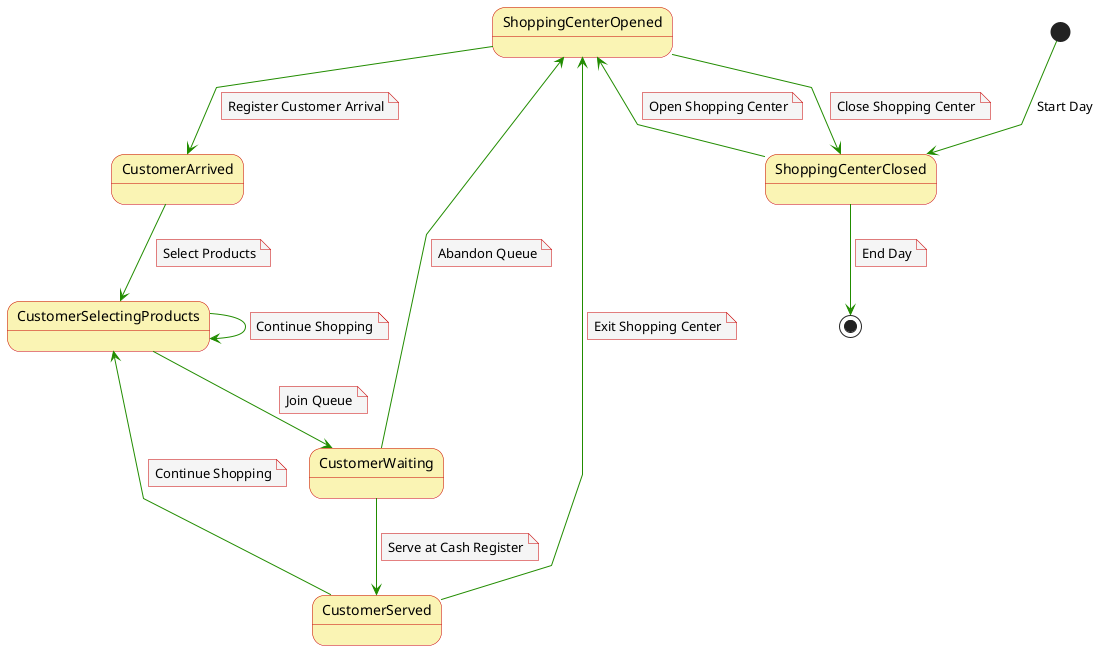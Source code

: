 @startuml
skinparam noteBackgroundColor #f5f5f5
skinparam noteBorderColor #c90000
skinparam arrowColor #218c00
skinparam stateBackgroundColor #faf4b4
skinparam stateBorderColor #c90000
skinparam linetype polyline
skinparam arrowThickness 1

[*] --> ShoppingCenterClosed : Start Day

ShoppingCenterClosed --> ShoppingCenterOpened
note on link
  Open Shopping Center
end note

ShoppingCenterOpened --> CustomerArrived
note on link
  Register Customer Arrival
end note

CustomerArrived --> CustomerSelectingProducts
note on link
  Select Products
end note

CustomerSelectingProducts --> CustomerWaiting
note on link
  Join Queue
end note

CustomerSelectingProducts -right-> CustomerSelectingProducts
note on link
  Continue Shopping
end note

CustomerWaiting --> CustomerServed
note on link
  Serve at Cash Register
end note

CustomerServed -right-> CustomerSelectingProducts
note on link
  Continue Shopping
end note

CustomerServed --> ShoppingCenterOpened
note on link
  Exit Shopping Center
end note

CustomerWaiting -up-> ShoppingCenterOpened
note on link
  Abandon Queue
end note

ShoppingCenterOpened --> ShoppingCenterClosed
note on link
  Close Shopping Center
end note

ShoppingCenterClosed --> [*]
note on link
  End Day
end note

@enduml
